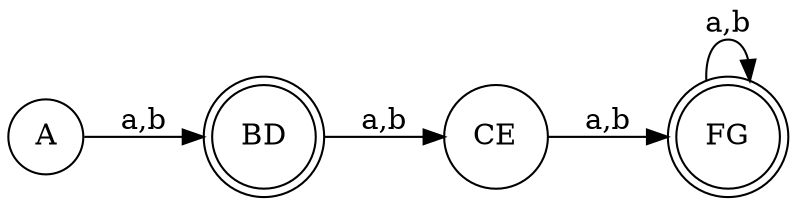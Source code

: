 digraph finite_state_machine {
        rankdir=LR;
        size="8,5"
        node [shape = doublecircle]; BD FG ;
        node [shape = circle];
	A -> BD [ label = "a,b" ]
	BD -> CE [ label = "a,b" ]
	CE -> FG [ label = "a,b" ]
	FG -> FG [ label = "a,b" ]
}
